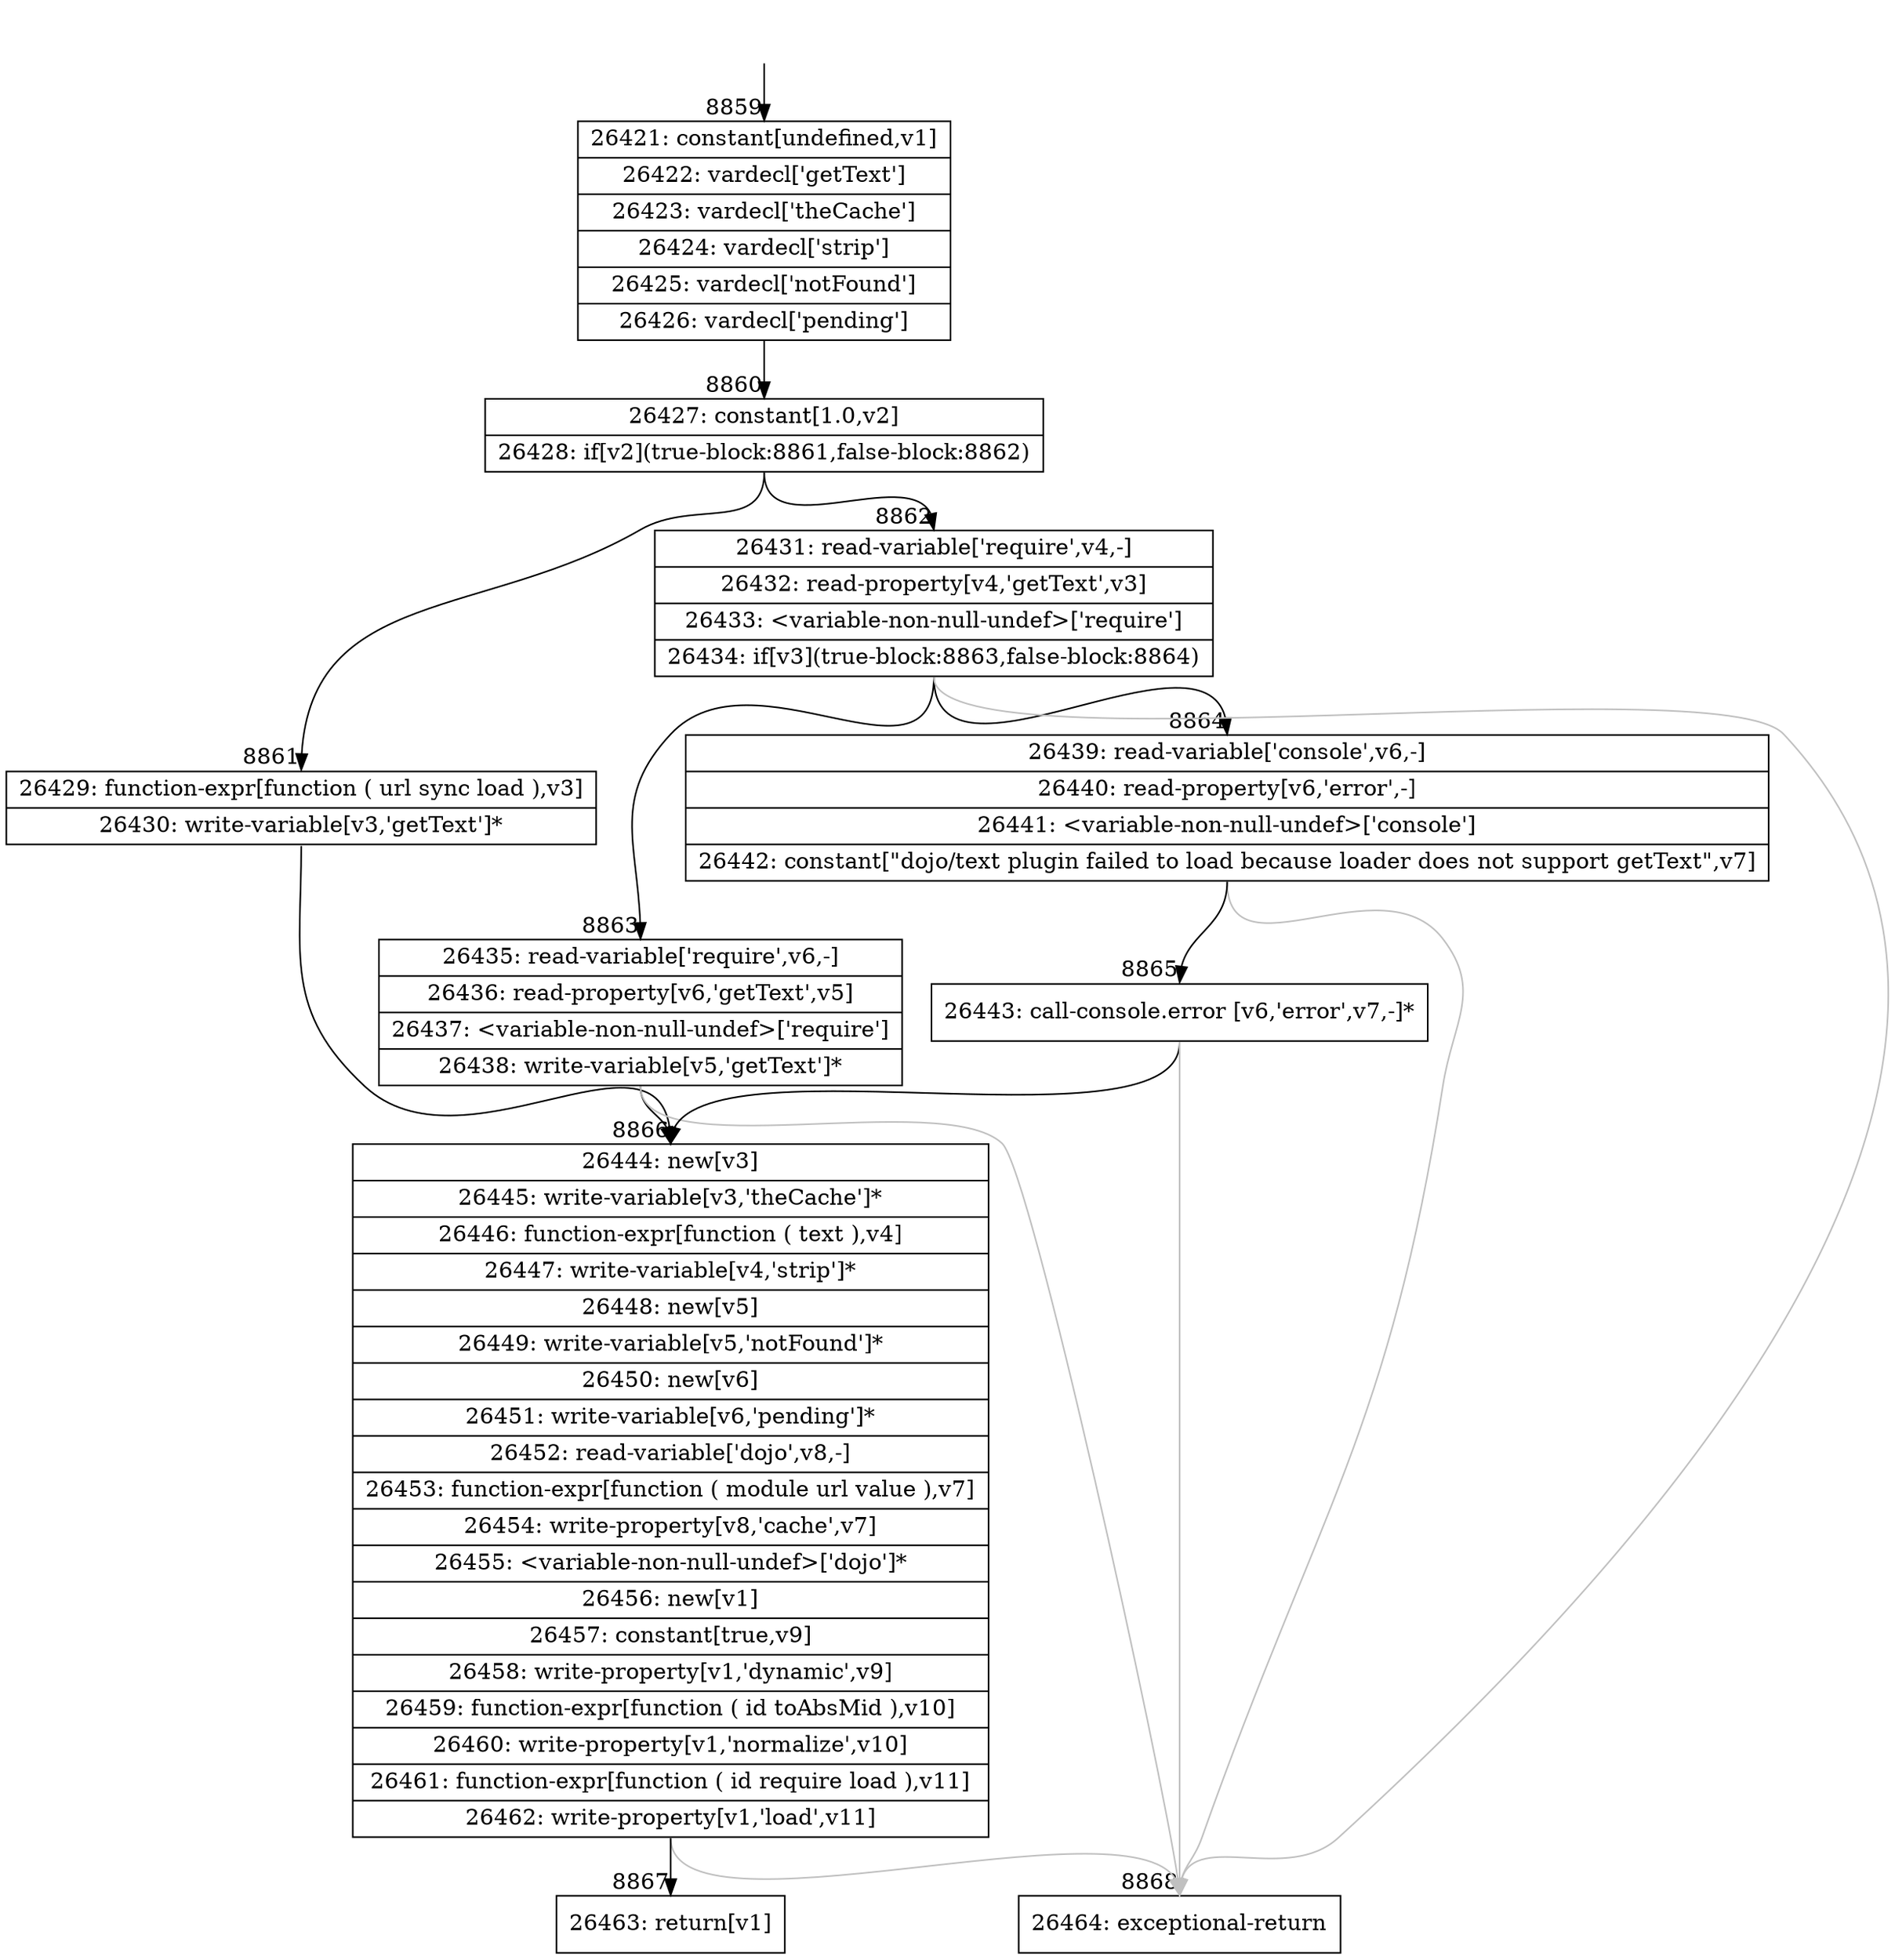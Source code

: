 digraph {
rankdir="TD"
BB_entry589[shape=none,label=""];
BB_entry589 -> BB8859 [tailport=s, headport=n, headlabel="    8859"]
BB8859 [shape=record label="{26421: constant[undefined,v1]|26422: vardecl['getText']|26423: vardecl['theCache']|26424: vardecl['strip']|26425: vardecl['notFound']|26426: vardecl['pending']}" ] 
BB8859 -> BB8860 [tailport=s, headport=n, headlabel="      8860"]
BB8860 [shape=record label="{26427: constant[1.0,v2]|26428: if[v2](true-block:8861,false-block:8862)}" ] 
BB8860 -> BB8861 [tailport=s, headport=n, headlabel="      8861"]
BB8860 -> BB8862 [tailport=s, headport=n, headlabel="      8862"]
BB8861 [shape=record label="{26429: function-expr[function ( url sync load ),v3]|26430: write-variable[v3,'getText']*}" ] 
BB8861 -> BB8866 [tailport=s, headport=n, headlabel="      8866"]
BB8862 [shape=record label="{26431: read-variable['require',v4,-]|26432: read-property[v4,'getText',v3]|26433: \<variable-non-null-undef\>['require']|26434: if[v3](true-block:8863,false-block:8864)}" ] 
BB8862 -> BB8863 [tailport=s, headport=n, headlabel="      8863"]
BB8862 -> BB8864 [tailport=s, headport=n, headlabel="      8864"]
BB8862 -> BB8868 [tailport=s, headport=n, color=gray, headlabel="      8868"]
BB8863 [shape=record label="{26435: read-variable['require',v6,-]|26436: read-property[v6,'getText',v5]|26437: \<variable-non-null-undef\>['require']|26438: write-variable[v5,'getText']*}" ] 
BB8863 -> BB8866 [tailport=s, headport=n]
BB8863 -> BB8868 [tailport=s, headport=n, color=gray]
BB8864 [shape=record label="{26439: read-variable['console',v6,-]|26440: read-property[v6,'error',-]|26441: \<variable-non-null-undef\>['console']|26442: constant[\"dojo/text plugin failed to load because loader does not support getText\",v7]}" ] 
BB8864 -> BB8865 [tailport=s, headport=n, headlabel="      8865"]
BB8864 -> BB8868 [tailport=s, headport=n, color=gray]
BB8865 [shape=record label="{26443: call-console.error [v6,'error',v7,-]*}" ] 
BB8865 -> BB8866 [tailport=s, headport=n]
BB8865 -> BB8868 [tailport=s, headport=n, color=gray]
BB8866 [shape=record label="{26444: new[v3]|26445: write-variable[v3,'theCache']*|26446: function-expr[function ( text ),v4]|26447: write-variable[v4,'strip']*|26448: new[v5]|26449: write-variable[v5,'notFound']*|26450: new[v6]|26451: write-variable[v6,'pending']*|26452: read-variable['dojo',v8,-]|26453: function-expr[function ( module url value ),v7]|26454: write-property[v8,'cache',v7]|26455: \<variable-non-null-undef\>['dojo']*|26456: new[v1]|26457: constant[true,v9]|26458: write-property[v1,'dynamic',v9]|26459: function-expr[function ( id toAbsMid ),v10]|26460: write-property[v1,'normalize',v10]|26461: function-expr[function ( id require load ),v11]|26462: write-property[v1,'load',v11]}" ] 
BB8866 -> BB8867 [tailport=s, headport=n, headlabel="      8867"]
BB8866 -> BB8868 [tailport=s, headport=n, color=gray]
BB8867 [shape=record label="{26463: return[v1]}" ] 
BB8868 [shape=record label="{26464: exceptional-return}" ] 
//#$~ 12384
}
